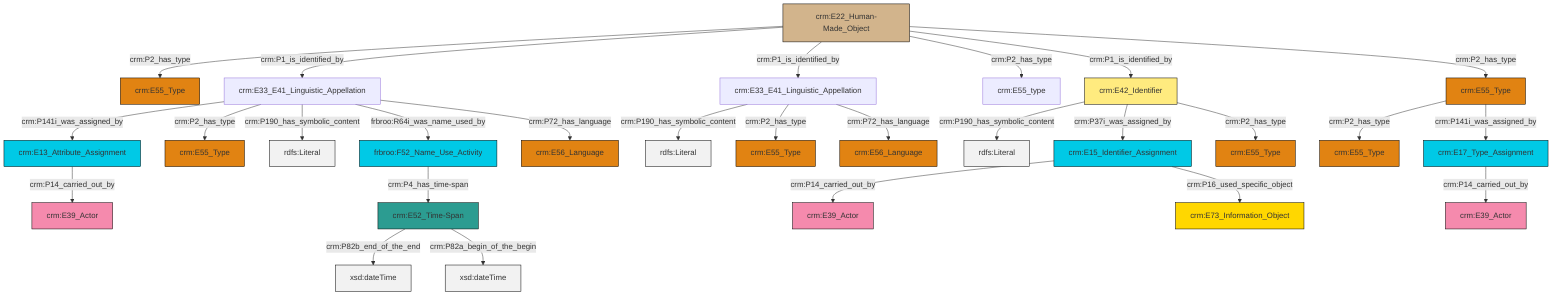 graph TD
classDef Literal fill:#f2f2f2,stroke:#000000;
classDef CRM_Entity fill:#FFFFFF,stroke:#000000;
classDef Temporal_Entity fill:#00C9E6, stroke:#000000;
classDef Type fill:#E18312, stroke:#000000;
classDef Time-Span fill:#2C9C91, stroke:#000000;
classDef Appellation fill:#FFEB7F, stroke:#000000;
classDef Place fill:#008836, stroke:#000000;
classDef Persistent_Item fill:#B266B2, stroke:#000000;
classDef Conceptual_Object fill:#FFD700, stroke:#000000;
classDef Physical_Thing fill:#D2B48C, stroke:#000000;
classDef Actor fill:#f58aad, stroke:#000000;
classDef PC_Classes fill:#4ce600, stroke:#000000;
classDef Multi fill:#cccccc,stroke:#000000;

4["crm:E22_Human-Made_Object"]:::Physical_Thing -->|crm:P2_has_type| 5["crm:E55_Type"]:::Type
10["crm:E17_Type_Assignment"]:::Temporal_Entity -->|crm:P14_carried_out_by| 11["crm:E39_Actor"]:::Actor
15["crm:E33_E41_Linguistic_Appellation"]:::Default -->|crm:P190_has_symbolic_content| 16[rdfs:Literal]:::Literal
4["crm:E22_Human-Made_Object"]:::Physical_Thing -->|crm:P1_is_identified_by| 23["crm:E33_E41_Linguistic_Appellation"]:::Default
26["crm:E52_Time-Span"]:::Time-Span -->|crm:P82b_end_of_the_end| 27[xsd:dateTime]:::Literal
28["crm:E13_Attribute_Assignment"]:::Temporal_Entity -->|crm:P14_carried_out_by| 29["crm:E39_Actor"]:::Actor
12["crm:E15_Identifier_Assignment"]:::Temporal_Entity -->|crm:P14_carried_out_by| 30["crm:E39_Actor"]:::Actor
19["crm:E42_Identifier"]:::Appellation -->|crm:P190_has_symbolic_content| 31[rdfs:Literal]:::Literal
12["crm:E15_Identifier_Assignment"]:::Temporal_Entity -->|crm:P16_used_specific_object| 32["crm:E73_Information_Object"]:::Conceptual_Object
4["crm:E22_Human-Made_Object"]:::Physical_Thing -->|crm:P1_is_identified_by| 15["crm:E33_E41_Linguistic_Appellation"]:::Default
23["crm:E33_E41_Linguistic_Appellation"]:::Default -->|crm:P141i_was_assigned_by| 28["crm:E13_Attribute_Assignment"]:::Temporal_Entity
8["frbroo:F52_Name_Use_Activity"]:::Temporal_Entity -->|crm:P4_has_time-span| 26["crm:E52_Time-Span"]:::Time-Span
4["crm:E22_Human-Made_Object"]:::Physical_Thing -->|crm:P2_has_type| 24["crm:E55_type"]:::Default
19["crm:E42_Identifier"]:::Appellation -->|crm:P37i_was_assigned_by| 12["crm:E15_Identifier_Assignment"]:::Temporal_Entity
4["crm:E22_Human-Made_Object"]:::Physical_Thing -->|crm:P1_is_identified_by| 19["crm:E42_Identifier"]:::Appellation
19["crm:E42_Identifier"]:::Appellation -->|crm:P2_has_type| 39["crm:E55_Type"]:::Type
26["crm:E52_Time-Span"]:::Time-Span -->|crm:P82a_begin_of_the_begin| 45[xsd:dateTime]:::Literal
17["crm:E55_Type"]:::Type -->|crm:P2_has_type| 0["crm:E55_Type"]:::Type
15["crm:E33_E41_Linguistic_Appellation"]:::Default -->|crm:P2_has_type| 6["crm:E55_Type"]:::Type
17["crm:E55_Type"]:::Type -->|crm:P141i_was_assigned_by| 10["crm:E17_Type_Assignment"]:::Temporal_Entity
23["crm:E33_E41_Linguistic_Appellation"]:::Default -->|crm:P2_has_type| 41["crm:E55_Type"]:::Type
15["crm:E33_E41_Linguistic_Appellation"]:::Default -->|crm:P72_has_language| 2["crm:E56_Language"]:::Type
4["crm:E22_Human-Made_Object"]:::Physical_Thing -->|crm:P2_has_type| 17["crm:E55_Type"]:::Type
23["crm:E33_E41_Linguistic_Appellation"]:::Default -->|crm:P190_has_symbolic_content| 49[rdfs:Literal]:::Literal
23["crm:E33_E41_Linguistic_Appellation"]:::Default -->|frbroo:R64i_was_name_used_by| 8["frbroo:F52_Name_Use_Activity"]:::Temporal_Entity
23["crm:E33_E41_Linguistic_Appellation"]:::Default -->|crm:P72_has_language| 21["crm:E56_Language"]:::Type
